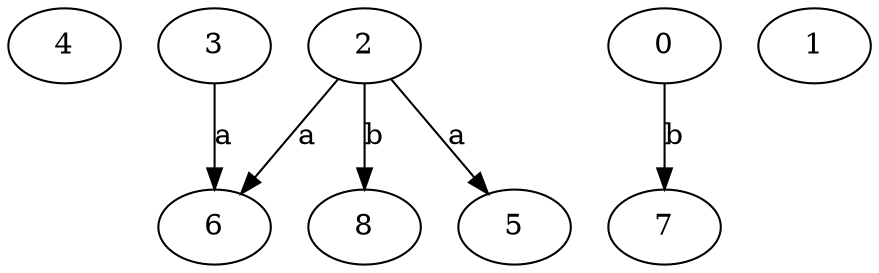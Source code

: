 strict digraph  {
4;
5;
6;
0;
1;
7;
8;
2;
3;
0 -> 7  [label=b];
2 -> 5  [label=a];
2 -> 6  [label=a];
2 -> 8  [label=b];
3 -> 6  [label=a];
}
